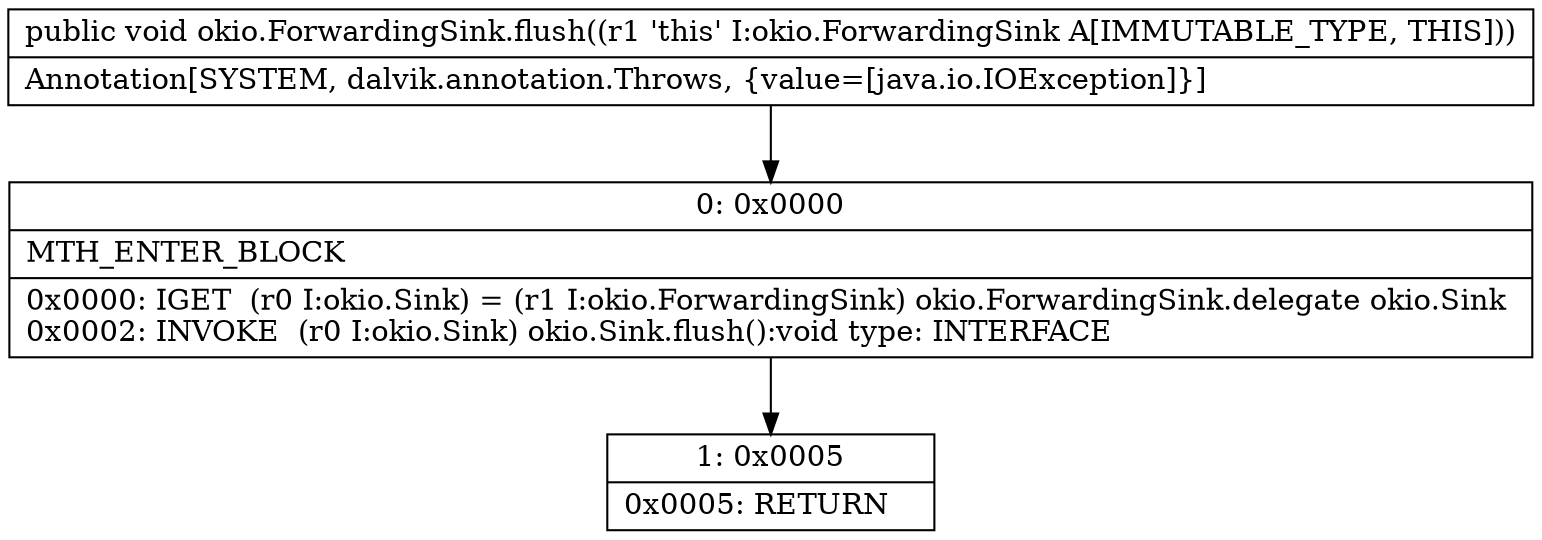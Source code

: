 digraph "CFG forokio.ForwardingSink.flush()V" {
Node_0 [shape=record,label="{0\:\ 0x0000|MTH_ENTER_BLOCK\l|0x0000: IGET  (r0 I:okio.Sink) = (r1 I:okio.ForwardingSink) okio.ForwardingSink.delegate okio.Sink \l0x0002: INVOKE  (r0 I:okio.Sink) okio.Sink.flush():void type: INTERFACE \l}"];
Node_1 [shape=record,label="{1\:\ 0x0005|0x0005: RETURN   \l}"];
MethodNode[shape=record,label="{public void okio.ForwardingSink.flush((r1 'this' I:okio.ForwardingSink A[IMMUTABLE_TYPE, THIS]))  | Annotation[SYSTEM, dalvik.annotation.Throws, \{value=[java.io.IOException]\}]\l}"];
MethodNode -> Node_0;
Node_0 -> Node_1;
}

